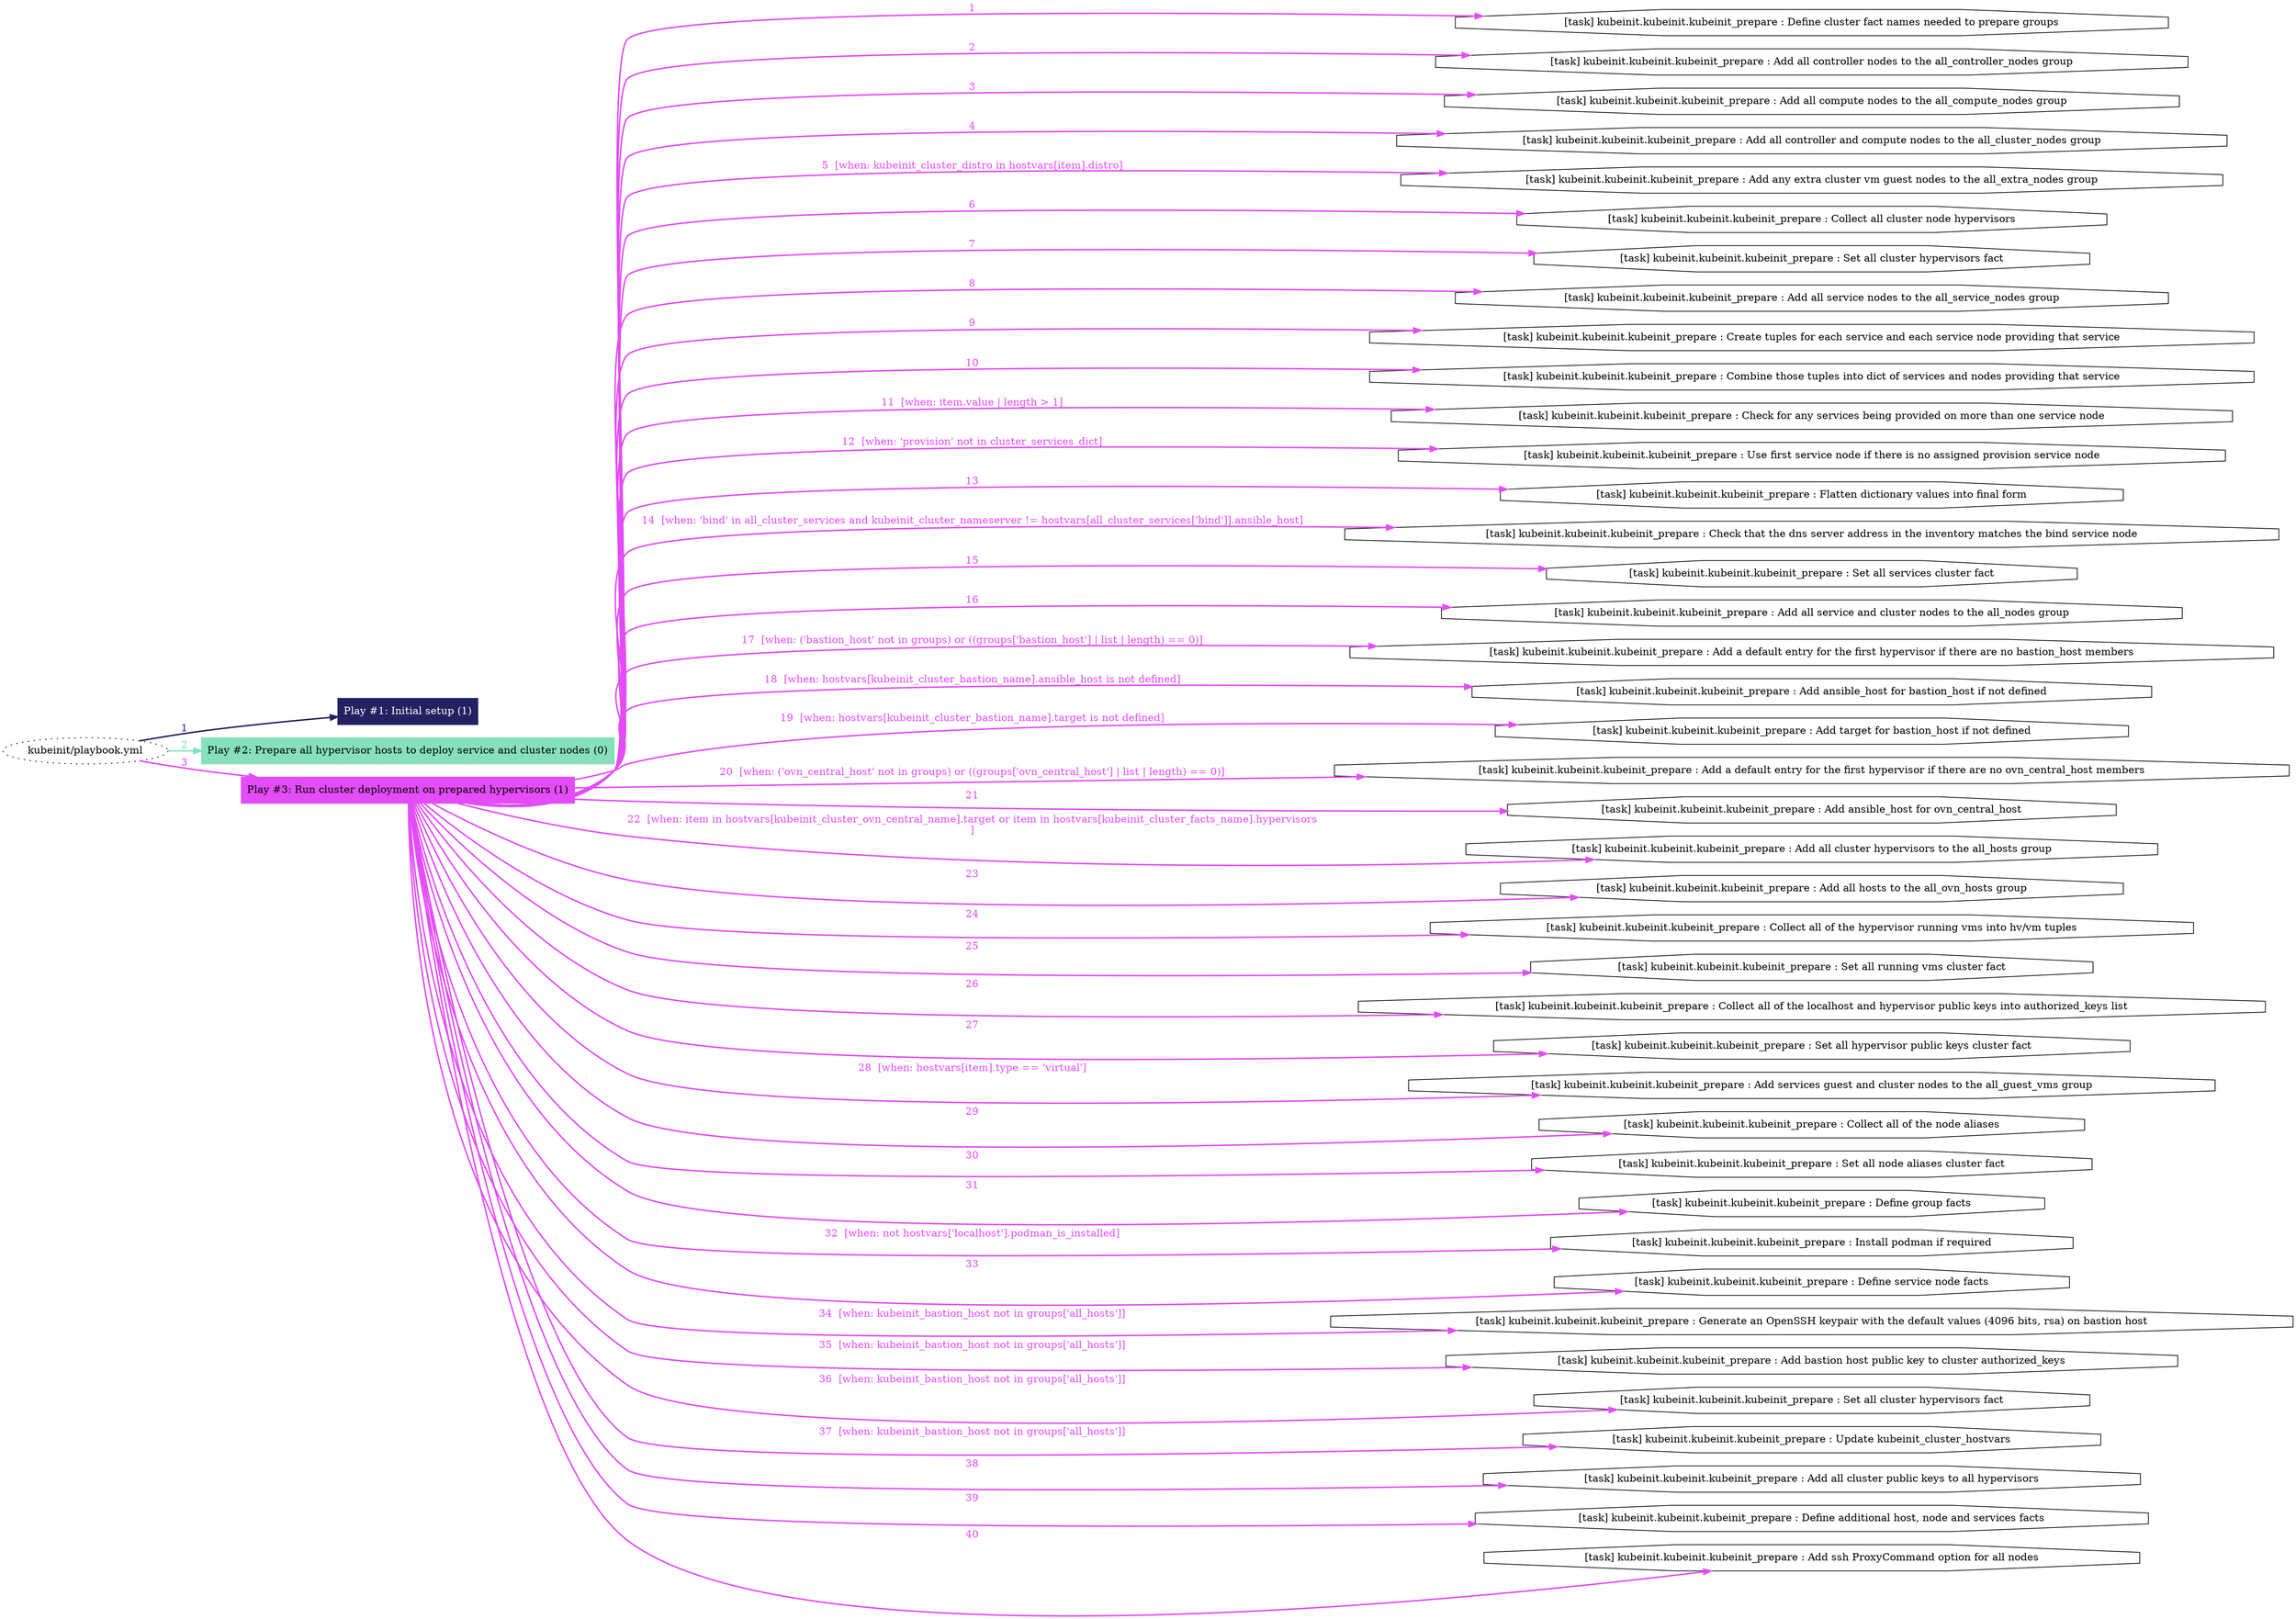 digraph "kubeinit/playbook.yml "{
	graph [concentrate=true ordering=in rankdir=LR ratio=fill]
	edge [esep=5 sep=10]
	"kubeinit/playbook.yml" [id=root_node style=dotted]
	subgraph "Play #1: Initial setup (1) "{
		"Play #1: Initial setup (1)" [color="#232160" fontcolor="#ffffff" id="play_ea3acab3-fc8e-49b0-8bf9-51fd21453cf2" shape=box style=filled tooltip=localhost]
		"kubeinit/playbook.yml" -> "Play #1: Initial setup (1)" [label=1 color="#232160" fontcolor="#232160" id="edge_6255c9fa-8bba-4cec-a5ae-66e6bb2d7dab" style=bold]
	}
	subgraph "Play #2: Prepare all hypervisor hosts to deploy service and cluster nodes (0) "{
		"Play #2: Prepare all hypervisor hosts to deploy service and cluster nodes (0)" [color="#86e0bd" fontcolor="#000000" id="play_e9747e98-154c-4a48-a12b-645f5cd581f2" shape=box style=filled tooltip=""]
		"kubeinit/playbook.yml" -> "Play #2: Prepare all hypervisor hosts to deploy service and cluster nodes (0)" [label=2 color="#86e0bd" fontcolor="#86e0bd" id="edge_d8f2f2a8-0789-403a-b238-2ca4f975d0f3" style=bold]
	}
	subgraph "Play #3: Run cluster deployment on prepared hypervisors (1) "{
		"Play #3: Run cluster deployment on prepared hypervisors (1)" [color="#e34cf7" fontcolor="#000000" id="play_17f6e25c-8596-4a40-815b-236770ba6d9d" shape=box style=filled tooltip=localhost]
		"kubeinit/playbook.yml" -> "Play #3: Run cluster deployment on prepared hypervisors (1)" [label=3 color="#e34cf7" fontcolor="#e34cf7" id="edge_3fcb0cde-0e58-43e4-a279-2c1cae020fc3" style=bold]
		"task_7eb3afe1-65d5-4c5d-b4b9-7587f5e4431c" [label="[task] kubeinit.kubeinit.kubeinit_prepare : Define cluster fact names needed to prepare groups" id="task_7eb3afe1-65d5-4c5d-b4b9-7587f5e4431c" shape=octagon tooltip="[task] kubeinit.kubeinit.kubeinit_prepare : Define cluster fact names needed to prepare groups"]
		"Play #3: Run cluster deployment on prepared hypervisors (1)" -> "task_7eb3afe1-65d5-4c5d-b4b9-7587f5e4431c" [label=1 color="#e34cf7" fontcolor="#e34cf7" id="edge_9ad197e1-a0c6-459d-98f8-db220fcd6986" style=bold]
		"task_e0803dbe-f533-4337-aece-1d58af7dc9ca" [label="[task] kubeinit.kubeinit.kubeinit_prepare : Add all controller nodes to the all_controller_nodes group" id="task_e0803dbe-f533-4337-aece-1d58af7dc9ca" shape=octagon tooltip="[task] kubeinit.kubeinit.kubeinit_prepare : Add all controller nodes to the all_controller_nodes group"]
		"Play #3: Run cluster deployment on prepared hypervisors (1)" -> "task_e0803dbe-f533-4337-aece-1d58af7dc9ca" [label=2 color="#e34cf7" fontcolor="#e34cf7" id="edge_d2fe9ff6-6bdf-4559-a467-24446e277900" style=bold]
		"task_ece0f5f6-5506-4c54-80ad-a9ec8e3e4cdb" [label="[task] kubeinit.kubeinit.kubeinit_prepare : Add all compute nodes to the all_compute_nodes group" id="task_ece0f5f6-5506-4c54-80ad-a9ec8e3e4cdb" shape=octagon tooltip="[task] kubeinit.kubeinit.kubeinit_prepare : Add all compute nodes to the all_compute_nodes group"]
		"Play #3: Run cluster deployment on prepared hypervisors (1)" -> "task_ece0f5f6-5506-4c54-80ad-a9ec8e3e4cdb" [label=3 color="#e34cf7" fontcolor="#e34cf7" id="edge_67a5cfe3-dc10-44b5-87ae-70841e75083b" style=bold]
		"task_b16f0f9a-2072-45f1-855c-9e37e12d6bb8" [label="[task] kubeinit.kubeinit.kubeinit_prepare : Add all controller and compute nodes to the all_cluster_nodes group" id="task_b16f0f9a-2072-45f1-855c-9e37e12d6bb8" shape=octagon tooltip="[task] kubeinit.kubeinit.kubeinit_prepare : Add all controller and compute nodes to the all_cluster_nodes group"]
		"Play #3: Run cluster deployment on prepared hypervisors (1)" -> "task_b16f0f9a-2072-45f1-855c-9e37e12d6bb8" [label=4 color="#e34cf7" fontcolor="#e34cf7" id="edge_1a67b541-eb52-40c1-8d1e-2f70e9897043" style=bold]
		"task_8f295ec9-0a8a-400c-b51c-552c8e6f096a" [label="[task] kubeinit.kubeinit.kubeinit_prepare : Add any extra cluster vm guest nodes to the all_extra_nodes group" id="task_8f295ec9-0a8a-400c-b51c-552c8e6f096a" shape=octagon tooltip="[task] kubeinit.kubeinit.kubeinit_prepare : Add any extra cluster vm guest nodes to the all_extra_nodes group"]
		"Play #3: Run cluster deployment on prepared hypervisors (1)" -> "task_8f295ec9-0a8a-400c-b51c-552c8e6f096a" [label="5  [when: kubeinit_cluster_distro in hostvars[item].distro]" color="#e34cf7" fontcolor="#e34cf7" id="edge_af541d86-4fd6-4b26-8f61-ae667077037b" style=bold]
		"task_5eccc247-0068-4d13-b02a-62757ce521cc" [label="[task] kubeinit.kubeinit.kubeinit_prepare : Collect all cluster node hypervisors" id="task_5eccc247-0068-4d13-b02a-62757ce521cc" shape=octagon tooltip="[task] kubeinit.kubeinit.kubeinit_prepare : Collect all cluster node hypervisors"]
		"Play #3: Run cluster deployment on prepared hypervisors (1)" -> "task_5eccc247-0068-4d13-b02a-62757ce521cc" [label=6 color="#e34cf7" fontcolor="#e34cf7" id="edge_afeaec34-6837-43c5-bf0b-1b479e0d671d" style=bold]
		"task_2044357e-7b2b-4ac9-9596-e81da3b2e172" [label="[task] kubeinit.kubeinit.kubeinit_prepare : Set all cluster hypervisors fact" id="task_2044357e-7b2b-4ac9-9596-e81da3b2e172" shape=octagon tooltip="[task] kubeinit.kubeinit.kubeinit_prepare : Set all cluster hypervisors fact"]
		"Play #3: Run cluster deployment on prepared hypervisors (1)" -> "task_2044357e-7b2b-4ac9-9596-e81da3b2e172" [label=7 color="#e34cf7" fontcolor="#e34cf7" id="edge_ab448255-dd78-4679-a263-208d64db84fc" style=bold]
		"task_1c26271b-f67d-4628-88a6-74344f8ed25c" [label="[task] kubeinit.kubeinit.kubeinit_prepare : Add all service nodes to the all_service_nodes group" id="task_1c26271b-f67d-4628-88a6-74344f8ed25c" shape=octagon tooltip="[task] kubeinit.kubeinit.kubeinit_prepare : Add all service nodes to the all_service_nodes group"]
		"Play #3: Run cluster deployment on prepared hypervisors (1)" -> "task_1c26271b-f67d-4628-88a6-74344f8ed25c" [label=8 color="#e34cf7" fontcolor="#e34cf7" id="edge_9166ef24-971b-4ef3-ad13-d6dbf81b765b" style=bold]
		"task_59af9a76-92fa-429e-af06-555dabcb710f" [label="[task] kubeinit.kubeinit.kubeinit_prepare : Create tuples for each service and each service node providing that service" id="task_59af9a76-92fa-429e-af06-555dabcb710f" shape=octagon tooltip="[task] kubeinit.kubeinit.kubeinit_prepare : Create tuples for each service and each service node providing that service"]
		"Play #3: Run cluster deployment on prepared hypervisors (1)" -> "task_59af9a76-92fa-429e-af06-555dabcb710f" [label=9 color="#e34cf7" fontcolor="#e34cf7" id="edge_16d93a36-3f78-4c27-b603-04944f4e23c8" style=bold]
		"task_9984587f-6068-4ae0-81d4-29626777c125" [label="[task] kubeinit.kubeinit.kubeinit_prepare : Combine those tuples into dict of services and nodes providing that service" id="task_9984587f-6068-4ae0-81d4-29626777c125" shape=octagon tooltip="[task] kubeinit.kubeinit.kubeinit_prepare : Combine those tuples into dict of services and nodes providing that service"]
		"Play #3: Run cluster deployment on prepared hypervisors (1)" -> "task_9984587f-6068-4ae0-81d4-29626777c125" [label=10 color="#e34cf7" fontcolor="#e34cf7" id="edge_1edeaaae-8c01-4815-851f-37b1a644e14e" style=bold]
		"task_fc74e2f7-cfca-466d-88fc-9f14d8e6b8f6" [label="[task] kubeinit.kubeinit.kubeinit_prepare : Check for any services being provided on more than one service node" id="task_fc74e2f7-cfca-466d-88fc-9f14d8e6b8f6" shape=octagon tooltip="[task] kubeinit.kubeinit.kubeinit_prepare : Check for any services being provided on more than one service node"]
		"Play #3: Run cluster deployment on prepared hypervisors (1)" -> "task_fc74e2f7-cfca-466d-88fc-9f14d8e6b8f6" [label="11  [when: item.value | length > 1]" color="#e34cf7" fontcolor="#e34cf7" id="edge_c6722628-ed3a-434b-aac4-f1929fd8cc2a" style=bold]
		"task_27d6b025-ba66-440a-88a1-c901514d36ee" [label="[task] kubeinit.kubeinit.kubeinit_prepare : Use first service node if there is no assigned provision service node" id="task_27d6b025-ba66-440a-88a1-c901514d36ee" shape=octagon tooltip="[task] kubeinit.kubeinit.kubeinit_prepare : Use first service node if there is no assigned provision service node"]
		"Play #3: Run cluster deployment on prepared hypervisors (1)" -> "task_27d6b025-ba66-440a-88a1-c901514d36ee" [label="12  [when: 'provision' not in cluster_services_dict]" color="#e34cf7" fontcolor="#e34cf7" id="edge_7984cc31-9d62-4bfd-822d-70ba7597a2b3" style=bold]
		"task_6bf5cc59-723e-4361-b8c0-ff41cd71b907" [label="[task] kubeinit.kubeinit.kubeinit_prepare : Flatten dictionary values into final form" id="task_6bf5cc59-723e-4361-b8c0-ff41cd71b907" shape=octagon tooltip="[task] kubeinit.kubeinit.kubeinit_prepare : Flatten dictionary values into final form"]
		"Play #3: Run cluster deployment on prepared hypervisors (1)" -> "task_6bf5cc59-723e-4361-b8c0-ff41cd71b907" [label=13 color="#e34cf7" fontcolor="#e34cf7" id="edge_f1faac43-30e7-4d3f-be1c-af6002277e68" style=bold]
		"task_f0848d69-054f-4a16-9f22-13bc8494455c" [label="[task] kubeinit.kubeinit.kubeinit_prepare : Check that the dns server address in the inventory matches the bind service node" id="task_f0848d69-054f-4a16-9f22-13bc8494455c" shape=octagon tooltip="[task] kubeinit.kubeinit.kubeinit_prepare : Check that the dns server address in the inventory matches the bind service node"]
		"Play #3: Run cluster deployment on prepared hypervisors (1)" -> "task_f0848d69-054f-4a16-9f22-13bc8494455c" [label="14  [when: 'bind' in all_cluster_services and kubeinit_cluster_nameserver != hostvars[all_cluster_services['bind']].ansible_host]" color="#e34cf7" fontcolor="#e34cf7" id="edge_8b40718f-0d98-446b-9a62-0ff437274e2b" style=bold]
		"task_bc95ef57-ad60-4ad0-bd9d-b186acc2daab" [label="[task] kubeinit.kubeinit.kubeinit_prepare : Set all services cluster fact" id="task_bc95ef57-ad60-4ad0-bd9d-b186acc2daab" shape=octagon tooltip="[task] kubeinit.kubeinit.kubeinit_prepare : Set all services cluster fact"]
		"Play #3: Run cluster deployment on prepared hypervisors (1)" -> "task_bc95ef57-ad60-4ad0-bd9d-b186acc2daab" [label=15 color="#e34cf7" fontcolor="#e34cf7" id="edge_67148644-ec35-455f-a87d-58d5bc177aab" style=bold]
		"task_1be8f5d7-ed03-4b26-8e0e-bfbbf2216886" [label="[task] kubeinit.kubeinit.kubeinit_prepare : Add all service and cluster nodes to the all_nodes group" id="task_1be8f5d7-ed03-4b26-8e0e-bfbbf2216886" shape=octagon tooltip="[task] kubeinit.kubeinit.kubeinit_prepare : Add all service and cluster nodes to the all_nodes group"]
		"Play #3: Run cluster deployment on prepared hypervisors (1)" -> "task_1be8f5d7-ed03-4b26-8e0e-bfbbf2216886" [label=16 color="#e34cf7" fontcolor="#e34cf7" id="edge_224eb4fa-3539-40ea-9c77-99360aa01c65" style=bold]
		"task_98af2e33-2cb5-41d5-9e48-6b7fd0028290" [label="[task] kubeinit.kubeinit.kubeinit_prepare : Add a default entry for the first hypervisor if there are no bastion_host members" id="task_98af2e33-2cb5-41d5-9e48-6b7fd0028290" shape=octagon tooltip="[task] kubeinit.kubeinit.kubeinit_prepare : Add a default entry for the first hypervisor if there are no bastion_host members"]
		"Play #3: Run cluster deployment on prepared hypervisors (1)" -> "task_98af2e33-2cb5-41d5-9e48-6b7fd0028290" [label="17  [when: ('bastion_host' not in groups) or ((groups['bastion_host'] | list | length) == 0)]" color="#e34cf7" fontcolor="#e34cf7" id="edge_18e7967e-fbfc-4c2d-95ea-fcab8870d101" style=bold]
		"task_f9a363ee-a71d-44ec-b4cc-a97a413082e2" [label="[task] kubeinit.kubeinit.kubeinit_prepare : Add ansible_host for bastion_host if not defined" id="task_f9a363ee-a71d-44ec-b4cc-a97a413082e2" shape=octagon tooltip="[task] kubeinit.kubeinit.kubeinit_prepare : Add ansible_host for bastion_host if not defined"]
		"Play #3: Run cluster deployment on prepared hypervisors (1)" -> "task_f9a363ee-a71d-44ec-b4cc-a97a413082e2" [label="18  [when: hostvars[kubeinit_cluster_bastion_name].ansible_host is not defined]" color="#e34cf7" fontcolor="#e34cf7" id="edge_0e95bbf0-7550-4841-bf80-062fd07566f5" style=bold]
		"task_27be5a99-a5a8-49f1-8acf-4beecbfd4cfd" [label="[task] kubeinit.kubeinit.kubeinit_prepare : Add target for bastion_host if not defined" id="task_27be5a99-a5a8-49f1-8acf-4beecbfd4cfd" shape=octagon tooltip="[task] kubeinit.kubeinit.kubeinit_prepare : Add target for bastion_host if not defined"]
		"Play #3: Run cluster deployment on prepared hypervisors (1)" -> "task_27be5a99-a5a8-49f1-8acf-4beecbfd4cfd" [label="19  [when: hostvars[kubeinit_cluster_bastion_name].target is not defined]" color="#e34cf7" fontcolor="#e34cf7" id="edge_511b95d3-7483-4081-bb4a-3d602273320c" style=bold]
		"task_ab500191-c04e-45a9-a634-4f0f5fe1f79a" [label="[task] kubeinit.kubeinit.kubeinit_prepare : Add a default entry for the first hypervisor if there are no ovn_central_host members" id="task_ab500191-c04e-45a9-a634-4f0f5fe1f79a" shape=octagon tooltip="[task] kubeinit.kubeinit.kubeinit_prepare : Add a default entry for the first hypervisor if there are no ovn_central_host members"]
		"Play #3: Run cluster deployment on prepared hypervisors (1)" -> "task_ab500191-c04e-45a9-a634-4f0f5fe1f79a" [label="20  [when: ('ovn_central_host' not in groups) or ((groups['ovn_central_host'] | list | length) == 0)]" color="#e34cf7" fontcolor="#e34cf7" id="edge_5ffea581-69e6-424d-8c1f-e18ec037a78a" style=bold]
		"task_912e7c66-c780-4f64-b083-f5ebfc279935" [label="[task] kubeinit.kubeinit.kubeinit_prepare : Add ansible_host for ovn_central_host" id="task_912e7c66-c780-4f64-b083-f5ebfc279935" shape=octagon tooltip="[task] kubeinit.kubeinit.kubeinit_prepare : Add ansible_host for ovn_central_host"]
		"Play #3: Run cluster deployment on prepared hypervisors (1)" -> "task_912e7c66-c780-4f64-b083-f5ebfc279935" [label=21 color="#e34cf7" fontcolor="#e34cf7" id="edge_ff844f86-6e5a-4ef7-9d8a-ba7aa2667f91" style=bold]
		"task_38b15cce-faa4-4fd2-918a-e2a2fec171c6" [label="[task] kubeinit.kubeinit.kubeinit_prepare : Add all cluster hypervisors to the all_hosts group" id="task_38b15cce-faa4-4fd2-918a-e2a2fec171c6" shape=octagon tooltip="[task] kubeinit.kubeinit.kubeinit_prepare : Add all cluster hypervisors to the all_hosts group"]
		"Play #3: Run cluster deployment on prepared hypervisors (1)" -> "task_38b15cce-faa4-4fd2-918a-e2a2fec171c6" [label="22  [when: item in hostvars[kubeinit_cluster_ovn_central_name].target or item in hostvars[kubeinit_cluster_facts_name].hypervisors
]" color="#e34cf7" fontcolor="#e34cf7" id="edge_34351d9f-475b-420b-b147-7074c04cfaec" style=bold]
		"task_c43a497a-b363-4786-abe6-60ffe86f3f6d" [label="[task] kubeinit.kubeinit.kubeinit_prepare : Add all hosts to the all_ovn_hosts group" id="task_c43a497a-b363-4786-abe6-60ffe86f3f6d" shape=octagon tooltip="[task] kubeinit.kubeinit.kubeinit_prepare : Add all hosts to the all_ovn_hosts group"]
		"Play #3: Run cluster deployment on prepared hypervisors (1)" -> "task_c43a497a-b363-4786-abe6-60ffe86f3f6d" [label=23 color="#e34cf7" fontcolor="#e34cf7" id="edge_ca563aab-8cdb-4068-bea6-3ef938e0ad42" style=bold]
		"task_0bbb961f-7403-4672-be62-ebc84b0c688d" [label="[task] kubeinit.kubeinit.kubeinit_prepare : Collect all of the hypervisor running vms into hv/vm tuples" id="task_0bbb961f-7403-4672-be62-ebc84b0c688d" shape=octagon tooltip="[task] kubeinit.kubeinit.kubeinit_prepare : Collect all of the hypervisor running vms into hv/vm tuples"]
		"Play #3: Run cluster deployment on prepared hypervisors (1)" -> "task_0bbb961f-7403-4672-be62-ebc84b0c688d" [label=24 color="#e34cf7" fontcolor="#e34cf7" id="edge_787abf7e-36df-4e2e-a525-04b8d78087dd" style=bold]
		"task_31cc621a-f9f0-41a5-987d-e9c41ec8fc1e" [label="[task] kubeinit.kubeinit.kubeinit_prepare : Set all running vms cluster fact" id="task_31cc621a-f9f0-41a5-987d-e9c41ec8fc1e" shape=octagon tooltip="[task] kubeinit.kubeinit.kubeinit_prepare : Set all running vms cluster fact"]
		"Play #3: Run cluster deployment on prepared hypervisors (1)" -> "task_31cc621a-f9f0-41a5-987d-e9c41ec8fc1e" [label=25 color="#e34cf7" fontcolor="#e34cf7" id="edge_0373c9a9-e923-4f1b-8e73-1393a35eaf6c" style=bold]
		"task_1f354751-2078-4622-b104-b5b724684ee3" [label="[task] kubeinit.kubeinit.kubeinit_prepare : Collect all of the localhost and hypervisor public keys into authorized_keys list" id="task_1f354751-2078-4622-b104-b5b724684ee3" shape=octagon tooltip="[task] kubeinit.kubeinit.kubeinit_prepare : Collect all of the localhost and hypervisor public keys into authorized_keys list"]
		"Play #3: Run cluster deployment on prepared hypervisors (1)" -> "task_1f354751-2078-4622-b104-b5b724684ee3" [label=26 color="#e34cf7" fontcolor="#e34cf7" id="edge_e3fcad92-0ee3-4473-938d-5e0be967c469" style=bold]
		"task_fd1747b1-3406-4df1-a464-0844c6905ec2" [label="[task] kubeinit.kubeinit.kubeinit_prepare : Set all hypervisor public keys cluster fact" id="task_fd1747b1-3406-4df1-a464-0844c6905ec2" shape=octagon tooltip="[task] kubeinit.kubeinit.kubeinit_prepare : Set all hypervisor public keys cluster fact"]
		"Play #3: Run cluster deployment on prepared hypervisors (1)" -> "task_fd1747b1-3406-4df1-a464-0844c6905ec2" [label=27 color="#e34cf7" fontcolor="#e34cf7" id="edge_55174fb3-fd92-4b84-91e3-078d8154fa9d" style=bold]
		"task_85273cbf-0979-465f-9652-d0f296907a2d" [label="[task] kubeinit.kubeinit.kubeinit_prepare : Add services guest and cluster nodes to the all_guest_vms group" id="task_85273cbf-0979-465f-9652-d0f296907a2d" shape=octagon tooltip="[task] kubeinit.kubeinit.kubeinit_prepare : Add services guest and cluster nodes to the all_guest_vms group"]
		"Play #3: Run cluster deployment on prepared hypervisors (1)" -> "task_85273cbf-0979-465f-9652-d0f296907a2d" [label="28  [when: hostvars[item].type == 'virtual']" color="#e34cf7" fontcolor="#e34cf7" id="edge_e1cadfbf-e045-48fe-bb9c-34ceb7a5b5ad" style=bold]
		"task_15d31ba2-b3e3-47b1-88a1-fdfe7c67aa03" [label="[task] kubeinit.kubeinit.kubeinit_prepare : Collect all of the node aliases" id="task_15d31ba2-b3e3-47b1-88a1-fdfe7c67aa03" shape=octagon tooltip="[task] kubeinit.kubeinit.kubeinit_prepare : Collect all of the node aliases"]
		"Play #3: Run cluster deployment on prepared hypervisors (1)" -> "task_15d31ba2-b3e3-47b1-88a1-fdfe7c67aa03" [label=29 color="#e34cf7" fontcolor="#e34cf7" id="edge_b4f676bd-0bbd-4b3d-aa07-2cf206ef4402" style=bold]
		"task_65b39d65-22ea-4dfb-94e6-09884e01c958" [label="[task] kubeinit.kubeinit.kubeinit_prepare : Set all node aliases cluster fact" id="task_65b39d65-22ea-4dfb-94e6-09884e01c958" shape=octagon tooltip="[task] kubeinit.kubeinit.kubeinit_prepare : Set all node aliases cluster fact"]
		"Play #3: Run cluster deployment on prepared hypervisors (1)" -> "task_65b39d65-22ea-4dfb-94e6-09884e01c958" [label=30 color="#e34cf7" fontcolor="#e34cf7" id="edge_23346c0d-a93d-4eb8-b756-55b6c0a5eb60" style=bold]
		"task_205951fe-4353-4fb9-9ef5-4ef43f1f570c" [label="[task] kubeinit.kubeinit.kubeinit_prepare : Define group facts" id="task_205951fe-4353-4fb9-9ef5-4ef43f1f570c" shape=octagon tooltip="[task] kubeinit.kubeinit.kubeinit_prepare : Define group facts"]
		"Play #3: Run cluster deployment on prepared hypervisors (1)" -> "task_205951fe-4353-4fb9-9ef5-4ef43f1f570c" [label=31 color="#e34cf7" fontcolor="#e34cf7" id="edge_bf475514-2b54-48a5-b752-ce5ffe82d25b" style=bold]
		"task_7c24cfd7-96cd-4894-9e8c-9eb23b81194e" [label="[task] kubeinit.kubeinit.kubeinit_prepare : Install podman if required" id="task_7c24cfd7-96cd-4894-9e8c-9eb23b81194e" shape=octagon tooltip="[task] kubeinit.kubeinit.kubeinit_prepare : Install podman if required"]
		"Play #3: Run cluster deployment on prepared hypervisors (1)" -> "task_7c24cfd7-96cd-4894-9e8c-9eb23b81194e" [label="32  [when: not hostvars['localhost'].podman_is_installed]" color="#e34cf7" fontcolor="#e34cf7" id="edge_38a25058-5251-40c5-b05d-39dfd7016857" style=bold]
		"task_62c0c16b-75cb-4352-871c-7094cf4fbcfb" [label="[task] kubeinit.kubeinit.kubeinit_prepare : Define service node facts" id="task_62c0c16b-75cb-4352-871c-7094cf4fbcfb" shape=octagon tooltip="[task] kubeinit.kubeinit.kubeinit_prepare : Define service node facts"]
		"Play #3: Run cluster deployment on prepared hypervisors (1)" -> "task_62c0c16b-75cb-4352-871c-7094cf4fbcfb" [label=33 color="#e34cf7" fontcolor="#e34cf7" id="edge_10541641-50c9-49f4-af6d-599ce722d080" style=bold]
		"task_6c11ebf9-0995-4432-b0f3-08a0d6a445dc" [label="[task] kubeinit.kubeinit.kubeinit_prepare : Generate an OpenSSH keypair with the default values (4096 bits, rsa) on bastion host" id="task_6c11ebf9-0995-4432-b0f3-08a0d6a445dc" shape=octagon tooltip="[task] kubeinit.kubeinit.kubeinit_prepare : Generate an OpenSSH keypair with the default values (4096 bits, rsa) on bastion host"]
		"Play #3: Run cluster deployment on prepared hypervisors (1)" -> "task_6c11ebf9-0995-4432-b0f3-08a0d6a445dc" [label="34  [when: kubeinit_bastion_host not in groups['all_hosts']]" color="#e34cf7" fontcolor="#e34cf7" id="edge_1a1b39bf-a0da-49db-a5e8-f12c12741cbd" style=bold]
		"task_6901891e-e6f1-4d61-91d7-4d4de4d172e8" [label="[task] kubeinit.kubeinit.kubeinit_prepare : Add bastion host public key to cluster authorized_keys" id="task_6901891e-e6f1-4d61-91d7-4d4de4d172e8" shape=octagon tooltip="[task] kubeinit.kubeinit.kubeinit_prepare : Add bastion host public key to cluster authorized_keys"]
		"Play #3: Run cluster deployment on prepared hypervisors (1)" -> "task_6901891e-e6f1-4d61-91d7-4d4de4d172e8" [label="35  [when: kubeinit_bastion_host not in groups['all_hosts']]" color="#e34cf7" fontcolor="#e34cf7" id="edge_55630b14-416d-4b1d-a1d7-caade1f623a4" style=bold]
		"task_6ef7ba45-3a98-4775-8309-d74e54d7072f" [label="[task] kubeinit.kubeinit.kubeinit_prepare : Set all cluster hypervisors fact" id="task_6ef7ba45-3a98-4775-8309-d74e54d7072f" shape=octagon tooltip="[task] kubeinit.kubeinit.kubeinit_prepare : Set all cluster hypervisors fact"]
		"Play #3: Run cluster deployment on prepared hypervisors (1)" -> "task_6ef7ba45-3a98-4775-8309-d74e54d7072f" [label="36  [when: kubeinit_bastion_host not in groups['all_hosts']]" color="#e34cf7" fontcolor="#e34cf7" id="edge_974a1f8e-ee95-41a8-b7e3-4b70475fb5fc" style=bold]
		"task_adfb5847-7117-419f-bfdb-70771488e83f" [label="[task] kubeinit.kubeinit.kubeinit_prepare : Update kubeinit_cluster_hostvars" id="task_adfb5847-7117-419f-bfdb-70771488e83f" shape=octagon tooltip="[task] kubeinit.kubeinit.kubeinit_prepare : Update kubeinit_cluster_hostvars"]
		"Play #3: Run cluster deployment on prepared hypervisors (1)" -> "task_adfb5847-7117-419f-bfdb-70771488e83f" [label="37  [when: kubeinit_bastion_host not in groups['all_hosts']]" color="#e34cf7" fontcolor="#e34cf7" id="edge_3420deb6-51bf-442c-b688-534d76a4916e" style=bold]
		"task_790d474d-791e-4a98-9956-02e1654c79a6" [label="[task] kubeinit.kubeinit.kubeinit_prepare : Add all cluster public keys to all hypervisors" id="task_790d474d-791e-4a98-9956-02e1654c79a6" shape=octagon tooltip="[task] kubeinit.kubeinit.kubeinit_prepare : Add all cluster public keys to all hypervisors"]
		"Play #3: Run cluster deployment on prepared hypervisors (1)" -> "task_790d474d-791e-4a98-9956-02e1654c79a6" [label=38 color="#e34cf7" fontcolor="#e34cf7" id="edge_8732ec5d-6ae9-41bd-9672-268bf0dda046" style=bold]
		"task_43fa5df9-c638-45a9-98fe-e198b94f2940" [label="[task] kubeinit.kubeinit.kubeinit_prepare : Define additional host, node and services facts" id="task_43fa5df9-c638-45a9-98fe-e198b94f2940" shape=octagon tooltip="[task] kubeinit.kubeinit.kubeinit_prepare : Define additional host, node and services facts"]
		"Play #3: Run cluster deployment on prepared hypervisors (1)" -> "task_43fa5df9-c638-45a9-98fe-e198b94f2940" [label=39 color="#e34cf7" fontcolor="#e34cf7" id="edge_291929c2-a1a6-453d-8965-da4bff563d9b" style=bold]
		"task_03147cc5-b2c8-4aa4-a90d-af5b9b41581e" [label="[task] kubeinit.kubeinit.kubeinit_prepare : Add ssh ProxyCommand option for all nodes" id="task_03147cc5-b2c8-4aa4-a90d-af5b9b41581e" shape=octagon tooltip="[task] kubeinit.kubeinit.kubeinit_prepare : Add ssh ProxyCommand option for all nodes"]
		"Play #3: Run cluster deployment on prepared hypervisors (1)" -> "task_03147cc5-b2c8-4aa4-a90d-af5b9b41581e" [label=40 color="#e34cf7" fontcolor="#e34cf7" id="edge_022ed9c9-ef8c-45e8-bfd7-2b7e261e8066" style=bold]
	}
}
